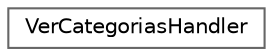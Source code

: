 digraph "Graphical Class Hierarchy"
{
 // INTERACTIVE_SVG=YES
 // LATEX_PDF_SIZE
  bgcolor="transparent";
  edge [fontname=Helvetica,fontsize=10,labelfontname=Helvetica,labelfontsize=10];
  node [fontname=Helvetica,fontsize=10,shape=box,height=0.2,width=0.4];
  rankdir="LR";
  Node0 [label="VerCategoriasHandler",height=0.2,width=0.4,color="grey40", fillcolor="white", style="filled",URL="$classVerCategoriasHandler.html",tooltip="Presenta al administrador las categrorías disponibles y le permite borrarlas o crear nuevas"];
}

